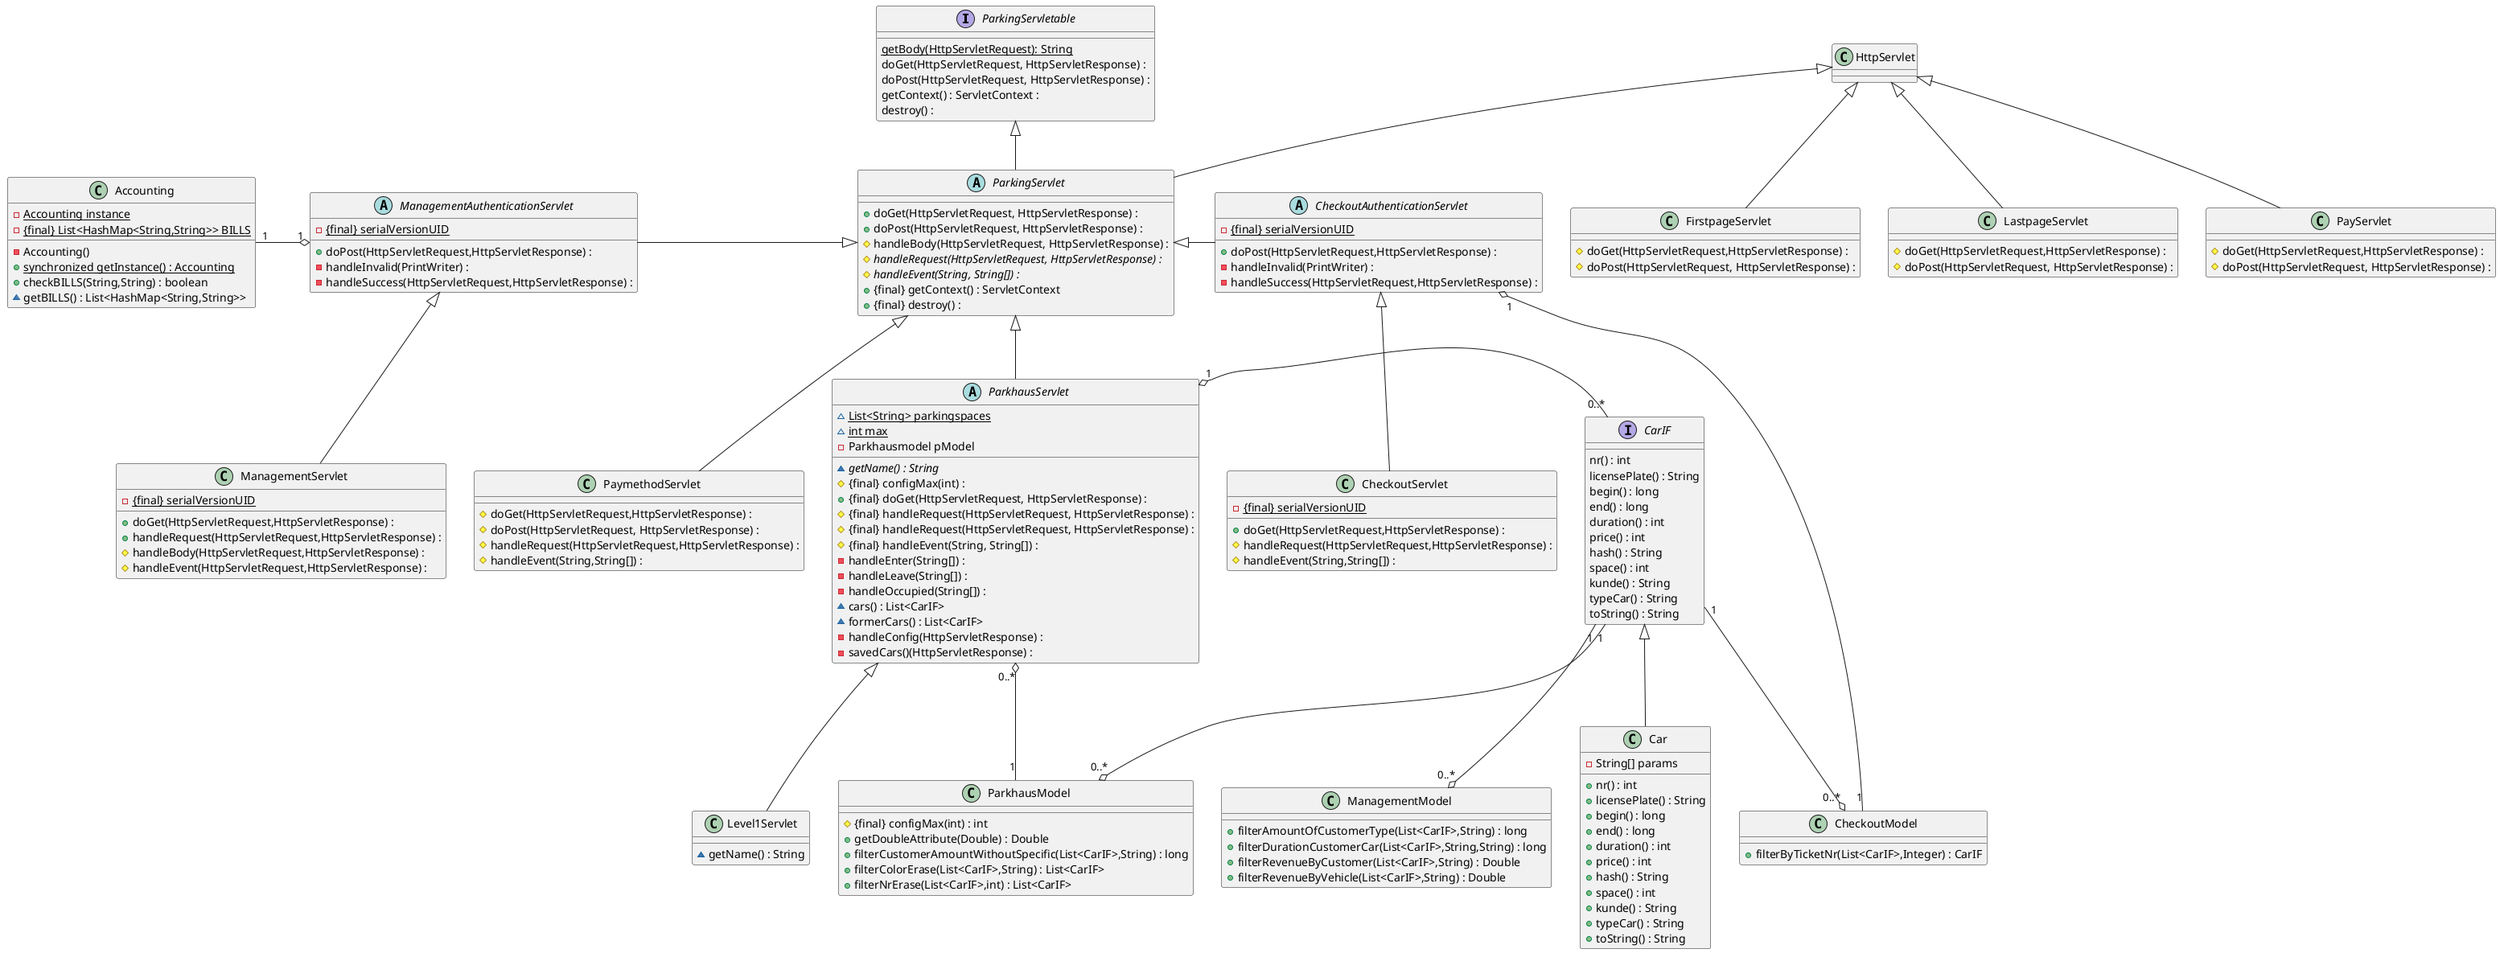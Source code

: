 @startuml
'https://plantuml.com/class-diagram
interface ParkingServletable {
    {static} getBody(HttpServletRequest): String
    doGet(HttpServletRequest, HttpServletResponse) :
    doPost(HttpServletRequest, HttpServletResponse) :
    getContext() : ServletContext :
    destroy() :
}
abstract class ParkingServlet {
    + doGet(HttpServletRequest, HttpServletResponse) :
    + doPost(HttpServletRequest, HttpServletResponse) :
    # handleBody(HttpServletRequest, HttpServletResponse) :
    # {abstract} handleRequest(HttpServletRequest, HttpServletResponse) :
    # {abstract} handleEvent(String, String[]) :
    + {final} getContext() : ServletContext
    + {final} destroy() :
}

abstract class ParkhausServlet {
    ~ {static} List<String> parkingspaces
    ~ {static} int max
    - Parkhausmodel pModel

    ~ {abstract} getName() : String
    # {final} configMax(int) :
    + {final} doGet(HttpServletRequest, HttpServletResponse) :
    # {final} handleRequest(HttpServletRequest, HttpServletResponse) :
    # {final} handleRequest(HttpServletRequest, HttpServletResponse) :
    # {final} handleEvent(String, String[]) :
    - handleEnter(String[]) :
    - handleLeave(String[]) :
    - handleOccupied(String[]) :
    ~ cars() : List<CarIF>
    ~ formerCars() : List<CarIF>
    - handleConfig(HttpServletResponse) :
    - savedCars()(HttpServletResponse) :
}

class ParkhausModel {
    # {final} configMax(int) : int
    + getDoubleAttribute(Double) : Double
    + filterCustomerAmountWithoutSpecific(List<CarIF>,String) : long
    + filterColorErase(List<CarIF>,String) : List<CarIF>
    + filterNrErase(List<CarIF>,int) : List<CarIF>
}

class Level1Servlet {
    ~ getName() : String
}

class Car {
    - String[] params
    + nr() : int
    + licensePlate() : String
    + begin() : long
    + end() : long
    + duration() : int
    + price() : int
    + hash() : String
    + space() : int
    + kunde() : String
    + typeCar() : String
    + toString() : String
}

interface CarIF{
    nr() : int
    licensePlate() : String
    begin() : long
    end() : long
    duration() : int
    price() : int
    hash() : String
    space() : int
    kunde() : String
    typeCar() : String
    toString() : String
}

abstract class ManagementAuthenticationServlet {
    - {final} {static} serialVersionUID
    + doPost(HttpServletRequest,HttpServletResponse) :
    - handleInvalid(PrintWriter) :
    - handleSuccess(HttpServletRequest,HttpServletResponse) :
}

class ManagementServlet {
    - {final} {static} serialVersionUID
    + doGet(HttpServletRequest,HttpServletResponse) :
    + handleRequest(HttpServletRequest,HttpServletResponse) :
    # handleBody(HttpServletRequest,HttpServletResponse) :
    # handleEvent(HttpServletRequest,HttpServletResponse) :
}

class Accounting {
    - {static} Accounting instance
    - {static} {final} List<HashMap<String,String>> BILLS
    - Accounting()
    + {static} synchronized getInstance() : Accounting
    + checkBILLS(String,String) : boolean
    ~ getBILLS() : List<HashMap<String,String>>
}

class ManagementModel {
    + filterAmountOfCustomerType(List<CarIF>,String) : long
    + filterDurationCustomerCar(List<CarIF>,String,String) : long
    + filterRevenueByCustomer(List<CarIF>,String) : Double
    + filterRevenueByVehicle(List<CarIF>,String) : Double

}

abstract class CheckoutAuthenticationServlet {
    - {final} {static} serialVersionUID
    + doPost(HttpServletRequest,HttpServletResponse) :
    - handleInvalid(PrintWriter) :
    - handleSuccess(HttpServletRequest,HttpServletResponse) :

}

class CheckoutServlet {
    - {final} {static} serialVersionUID
    + doGet(HttpServletRequest,HttpServletResponse) :
    # handleRequest(HttpServletRequest,HttpServletResponse) :
    # handleEvent(String,String[]) :
}
class CheckoutModel {
    + filterByTicketNr(List<CarIF>,Integer) : CarIF
}

class FirstpageServlet {
    # doGet(HttpServletRequest,HttpServletResponse) :
    # doPost(HttpServletRequest, HttpServletResponse) :
}

class LastpageServlet {
    # doGet(HttpServletRequest,HttpServletResponse) :
    # doPost(HttpServletRequest, HttpServletResponse) :
}

class PaymethodServlet {
    # doGet(HttpServletRequest,HttpServletResponse) :
    # doPost(HttpServletRequest, HttpServletResponse) :
    # handleRequest(HttpServletRequest,HttpServletResponse) :
    # handleEvent(String,String[]) :
}

class PayServlet {
    # doGet(HttpServletRequest,HttpServletResponse) :
    # doPost(HttpServletRequest, HttpServletResponse) :
}

class HttpServlet

ParkingServletable <|-- ParkingServlet
ParkingServlet <|-- ParkhausServlet
ParkhausServlet <|-- Level1Servlet

ParkhausServlet "0..*" o-left- "1" ParkhausModel : "              "
CarIF "0..*" -left-o "1" ParkhausServlet : "             "
CarIF <|-- Car

ParkingServlet <|-left- ManagementAuthenticationServlet
ManagementAuthenticationServlet <|-down- ManagementServlet
ManagementAuthenticationServlet "1" o-left- "1" Accounting : "         "

ParkingServlet <|-right- CheckoutAuthenticationServlet
CheckoutAuthenticationServlet <|-- CheckoutServlet
CheckoutAuthenticationServlet "1" o-right- "1" CheckoutModel : "  "

CarIF "1" --o "0..*" ParkhausModel : "      "
CarIF "1" --o "0..*" ManagementModel : "     "
CarIF "1" --o "0..*" CheckoutModel : "      "

HttpServlet <|-- ParkingServlet
HttpServlet <|-- FirstpageServlet
HttpServlet <|-- LastpageServlet
HttpServlet <|-- PayServlet

ParkingServlet <|-- PaymethodServlet



@enduml
